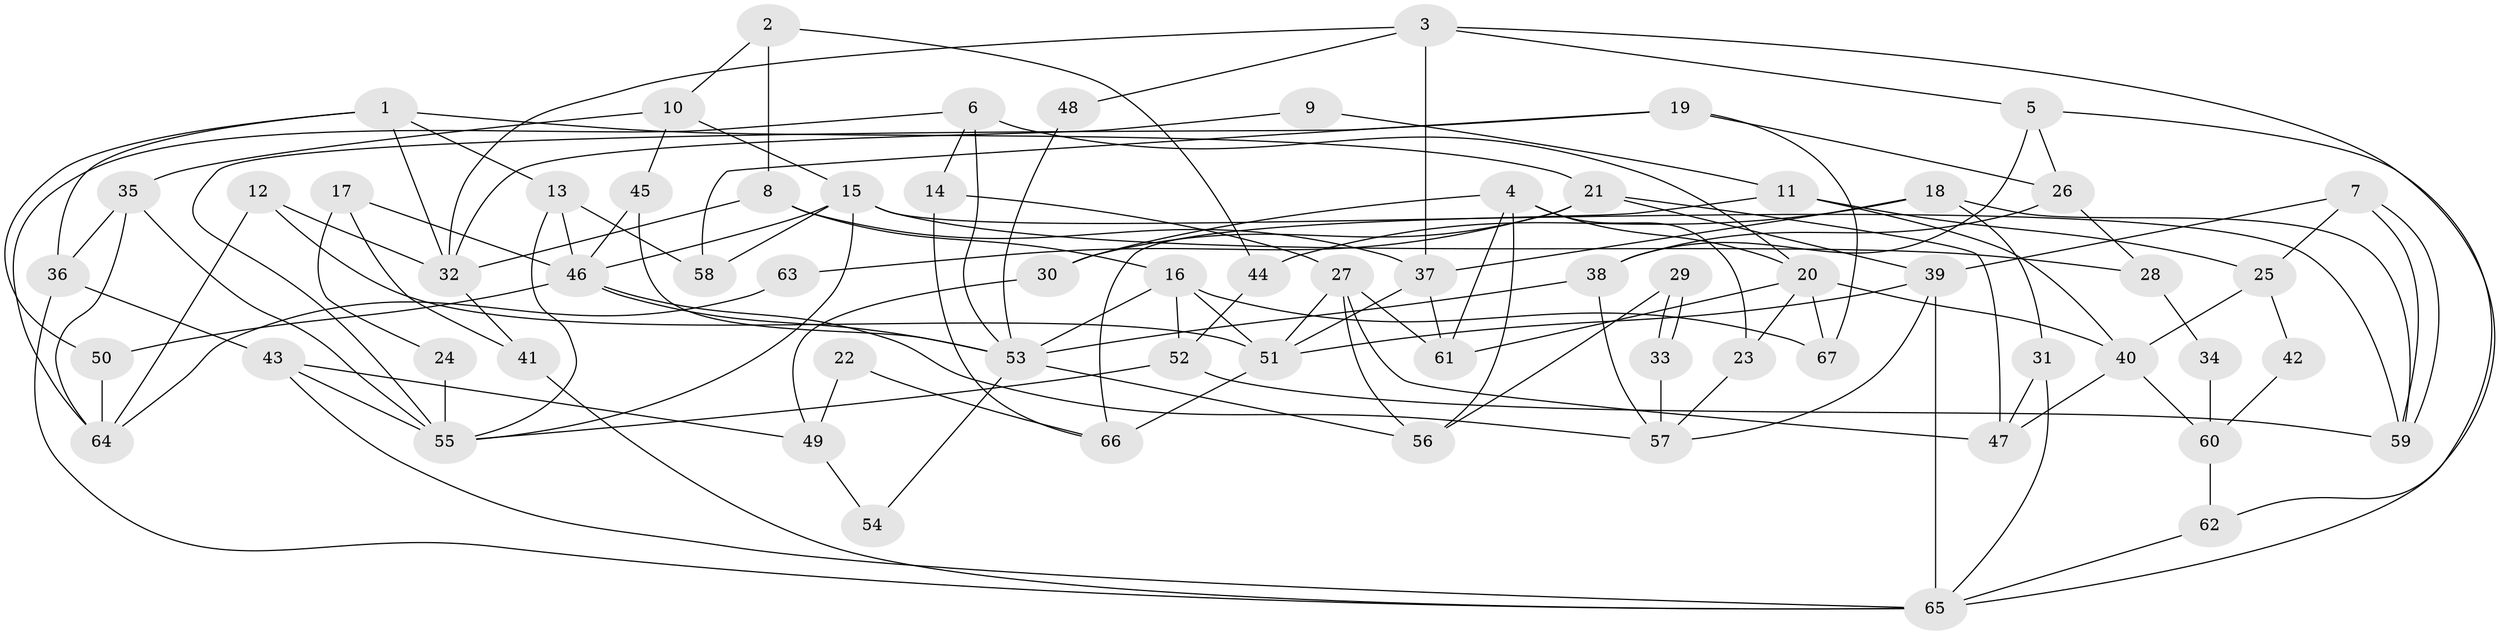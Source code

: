 // Generated by graph-tools (version 1.1) at 2025/02/03/09/25 03:02:08]
// undirected, 67 vertices, 134 edges
graph export_dot {
graph [start="1"]
  node [color=gray90,style=filled];
  1;
  2;
  3;
  4;
  5;
  6;
  7;
  8;
  9;
  10;
  11;
  12;
  13;
  14;
  15;
  16;
  17;
  18;
  19;
  20;
  21;
  22;
  23;
  24;
  25;
  26;
  27;
  28;
  29;
  30;
  31;
  32;
  33;
  34;
  35;
  36;
  37;
  38;
  39;
  40;
  41;
  42;
  43;
  44;
  45;
  46;
  47;
  48;
  49;
  50;
  51;
  52;
  53;
  54;
  55;
  56;
  57;
  58;
  59;
  60;
  61;
  62;
  63;
  64;
  65;
  66;
  67;
  1 -- 36;
  1 -- 21;
  1 -- 13;
  1 -- 32;
  1 -- 50;
  2 -- 44;
  2 -- 10;
  2 -- 8;
  3 -- 32;
  3 -- 37;
  3 -- 5;
  3 -- 48;
  3 -- 62;
  4 -- 61;
  4 -- 20;
  4 -- 23;
  4 -- 30;
  4 -- 56;
  5 -- 65;
  5 -- 26;
  5 -- 38;
  6 -- 14;
  6 -- 53;
  6 -- 20;
  6 -- 64;
  7 -- 39;
  7 -- 59;
  7 -- 59;
  7 -- 25;
  8 -- 37;
  8 -- 16;
  8 -- 32;
  9 -- 11;
  9 -- 32;
  10 -- 45;
  10 -- 35;
  10 -- 15;
  11 -- 25;
  11 -- 40;
  11 -- 66;
  12 -- 64;
  12 -- 32;
  12 -- 51;
  13 -- 46;
  13 -- 55;
  13 -- 58;
  14 -- 27;
  14 -- 66;
  15 -- 58;
  15 -- 28;
  15 -- 46;
  15 -- 55;
  15 -- 59;
  16 -- 52;
  16 -- 51;
  16 -- 53;
  16 -- 67;
  17 -- 41;
  17 -- 46;
  17 -- 24;
  18 -- 59;
  18 -- 37;
  18 -- 31;
  18 -- 44;
  19 -- 67;
  19 -- 55;
  19 -- 26;
  19 -- 58;
  20 -- 23;
  20 -- 40;
  20 -- 61;
  20 -- 67;
  21 -- 39;
  21 -- 47;
  21 -- 30;
  21 -- 63;
  22 -- 49;
  22 -- 66;
  23 -- 57;
  24 -- 55;
  25 -- 40;
  25 -- 42;
  26 -- 28;
  26 -- 38;
  27 -- 56;
  27 -- 51;
  27 -- 47;
  27 -- 61;
  28 -- 34;
  29 -- 33;
  29 -- 33;
  29 -- 56;
  30 -- 49;
  31 -- 65;
  31 -- 47;
  32 -- 41;
  33 -- 57;
  34 -- 60;
  35 -- 55;
  35 -- 64;
  35 -- 36;
  36 -- 43;
  36 -- 65;
  37 -- 61;
  37 -- 51;
  38 -- 53;
  38 -- 57;
  39 -- 57;
  39 -- 51;
  39 -- 65;
  40 -- 47;
  40 -- 60;
  41 -- 65;
  42 -- 60;
  43 -- 55;
  43 -- 65;
  43 -- 49;
  44 -- 52;
  45 -- 46;
  45 -- 53;
  46 -- 53;
  46 -- 50;
  46 -- 57;
  48 -- 53;
  49 -- 54;
  50 -- 64;
  51 -- 66;
  52 -- 55;
  52 -- 59;
  53 -- 54;
  53 -- 56;
  60 -- 62;
  62 -- 65;
  63 -- 64;
}
